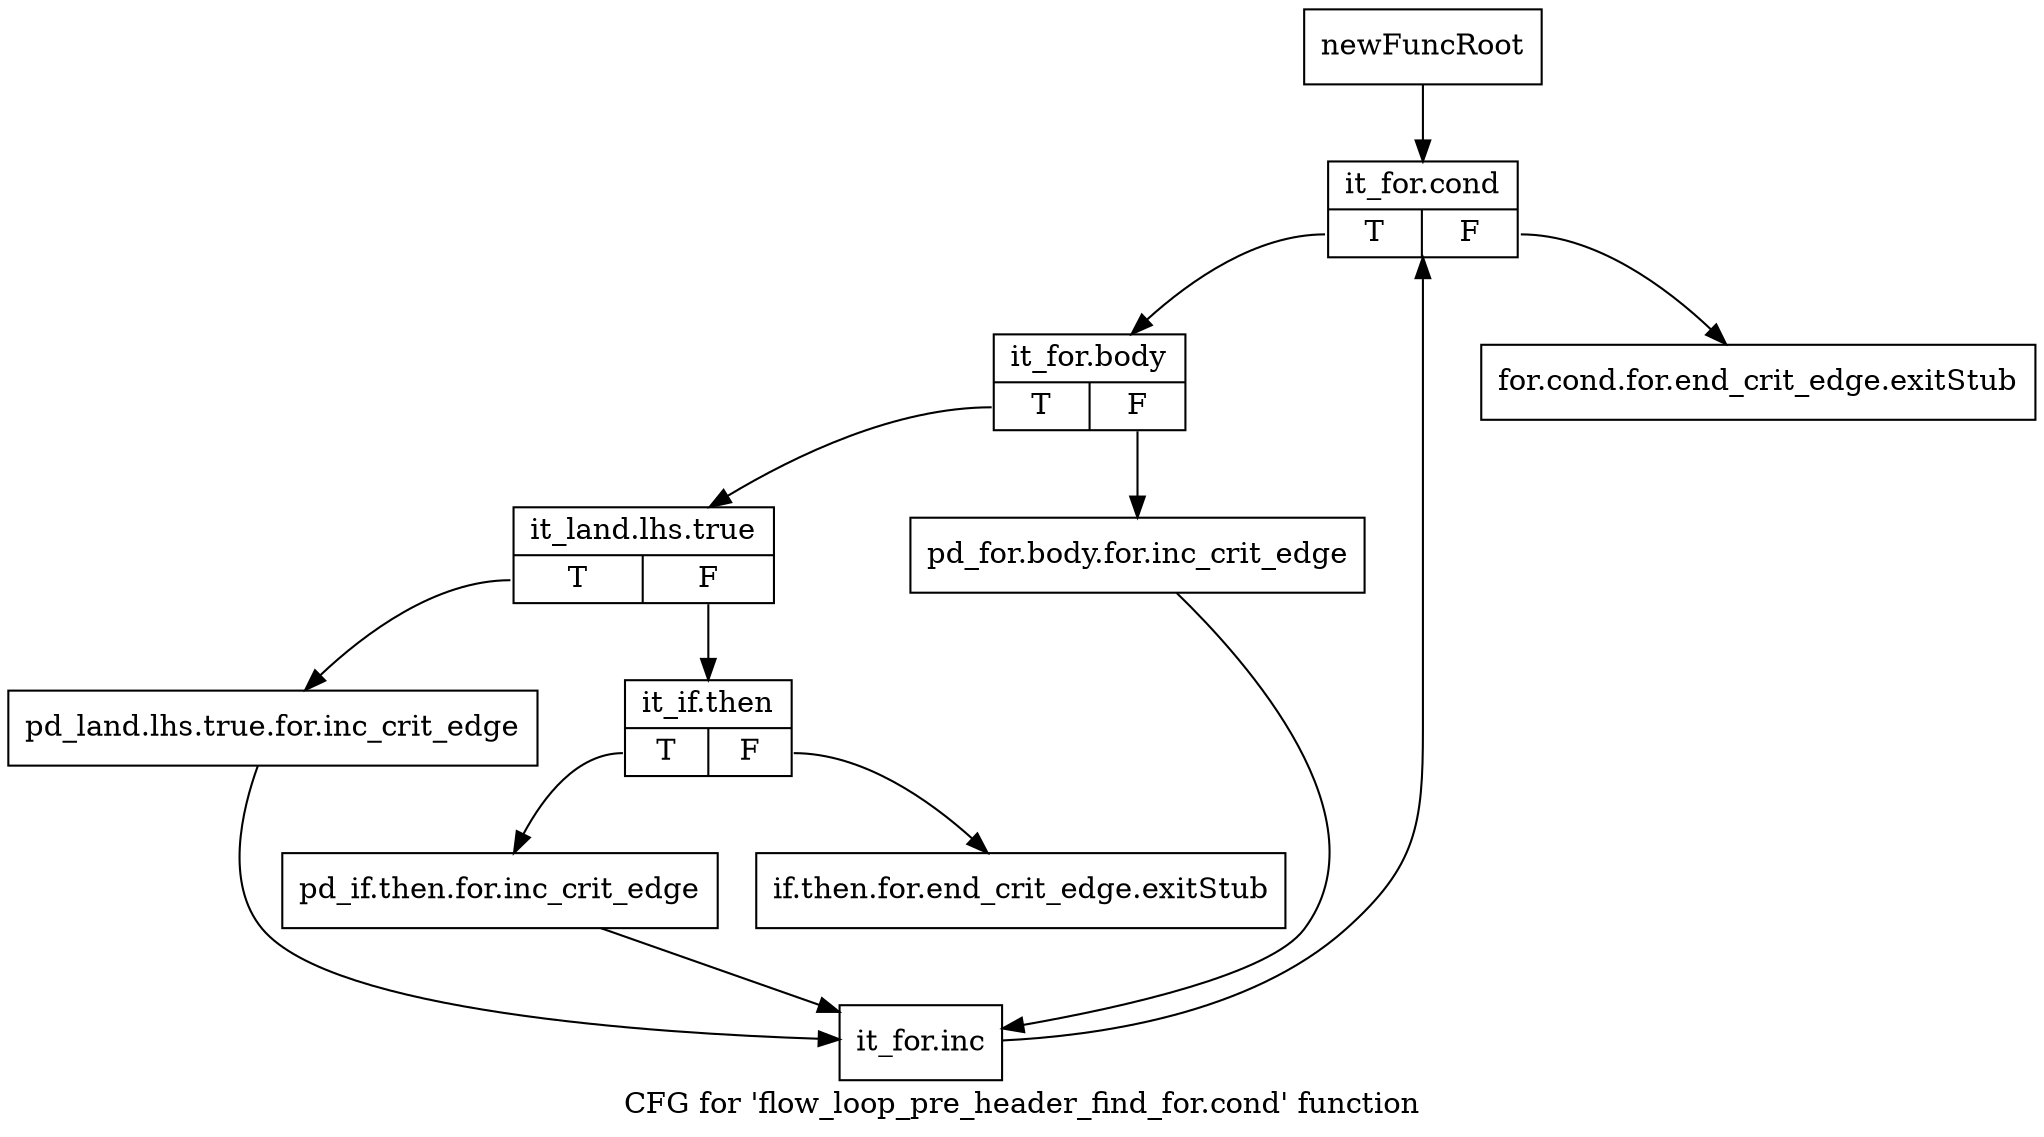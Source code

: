 digraph "CFG for 'flow_loop_pre_header_find_for.cond' function" {
	label="CFG for 'flow_loop_pre_header_find_for.cond' function";

	Node0xa56e260 [shape=record,label="{newFuncRoot}"];
	Node0xa56e260 -> Node0xa56e350;
	Node0xa56e2b0 [shape=record,label="{for.cond.for.end_crit_edge.exitStub}"];
	Node0xa56e300 [shape=record,label="{if.then.for.end_crit_edge.exitStub}"];
	Node0xa56e350 [shape=record,label="{it_for.cond|{<s0>T|<s1>F}}"];
	Node0xa56e350:s0 -> Node0xa56e3a0;
	Node0xa56e350:s1 -> Node0xa56e2b0;
	Node0xa56e3a0 [shape=record,label="{it_for.body|{<s0>T|<s1>F}}"];
	Node0xa56e3a0:s0 -> Node0xa56e440;
	Node0xa56e3a0:s1 -> Node0xa56e3f0;
	Node0xa56e3f0 [shape=record,label="{pd_for.body.for.inc_crit_edge}"];
	Node0xa56e3f0 -> Node0xa56e580;
	Node0xa56e440 [shape=record,label="{it_land.lhs.true|{<s0>T|<s1>F}}"];
	Node0xa56e440:s0 -> Node0xa56e530;
	Node0xa56e440:s1 -> Node0xa56e490;
	Node0xa56e490 [shape=record,label="{it_if.then|{<s0>T|<s1>F}}"];
	Node0xa56e490:s0 -> Node0xa56e4e0;
	Node0xa56e490:s1 -> Node0xa56e300;
	Node0xa56e4e0 [shape=record,label="{pd_if.then.for.inc_crit_edge}"];
	Node0xa56e4e0 -> Node0xa56e580;
	Node0xa56e530 [shape=record,label="{pd_land.lhs.true.for.inc_crit_edge}"];
	Node0xa56e530 -> Node0xa56e580;
	Node0xa56e580 [shape=record,label="{it_for.inc}"];
	Node0xa56e580 -> Node0xa56e350;
}
